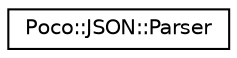 digraph "Graphical Class Hierarchy"
{
 // LATEX_PDF_SIZE
  edge [fontname="Helvetica",fontsize="10",labelfontname="Helvetica",labelfontsize="10"];
  node [fontname="Helvetica",fontsize="10",shape=record];
  rankdir="LR";
  Node0 [label="Poco::JSON::Parser",height=0.2,width=0.4,color="black", fillcolor="white", style="filled",URL="$classPoco_1_1JSON_1_1Parser.html",tooltip=" "];
}
